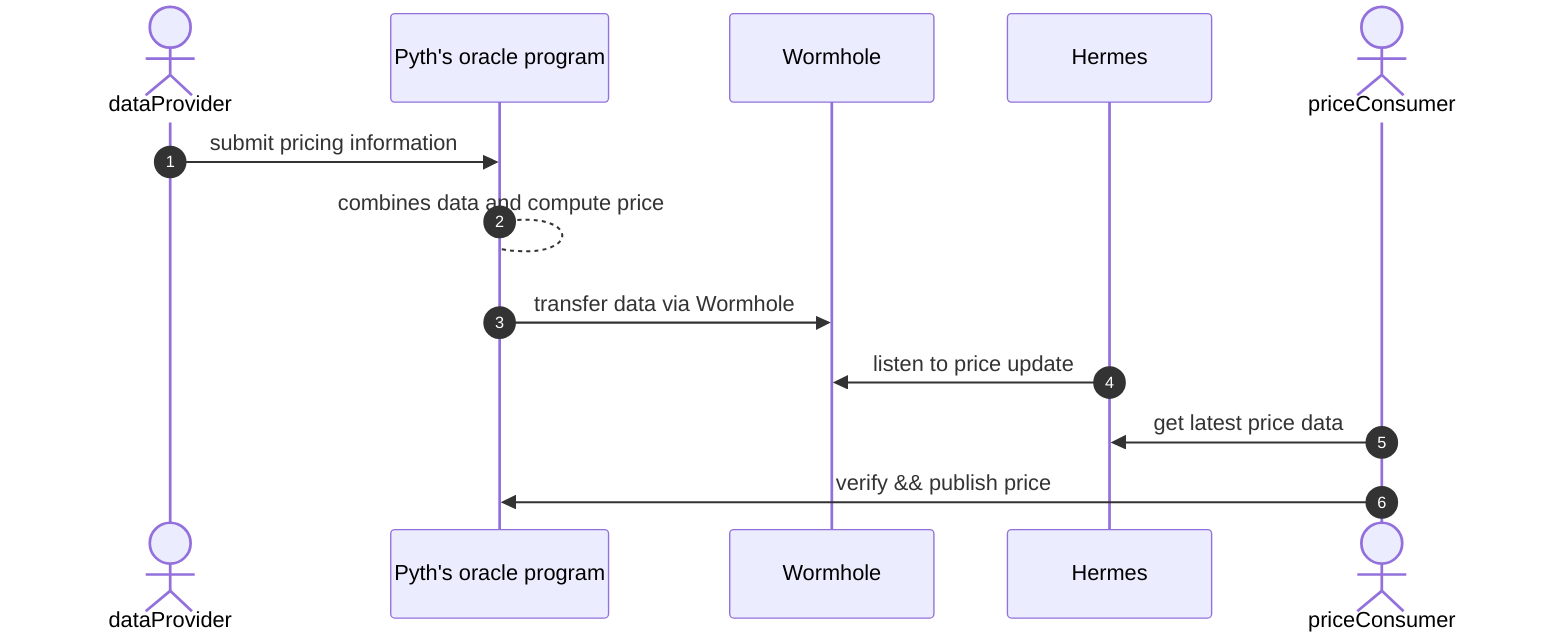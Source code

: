 sequenceDiagram
    actor dataProvider
    participant Pyth's oracle program
    participant Wormhole
    participant Hermes
    actor priceConsumer
    autonumber
    dataProvider->>Pyth's oracle program:submit pricing information
    Pyth's oracle program-->Pyth's oracle program:combines data and compute price
    Pyth's oracle program->>Wormhole:transfer data via Wormhole
    Hermes->>Wormhole: listen to price update
    priceConsumer->>Hermes:get latest price data
    priceConsumer->>Pyth's oracle program:verify && publish price